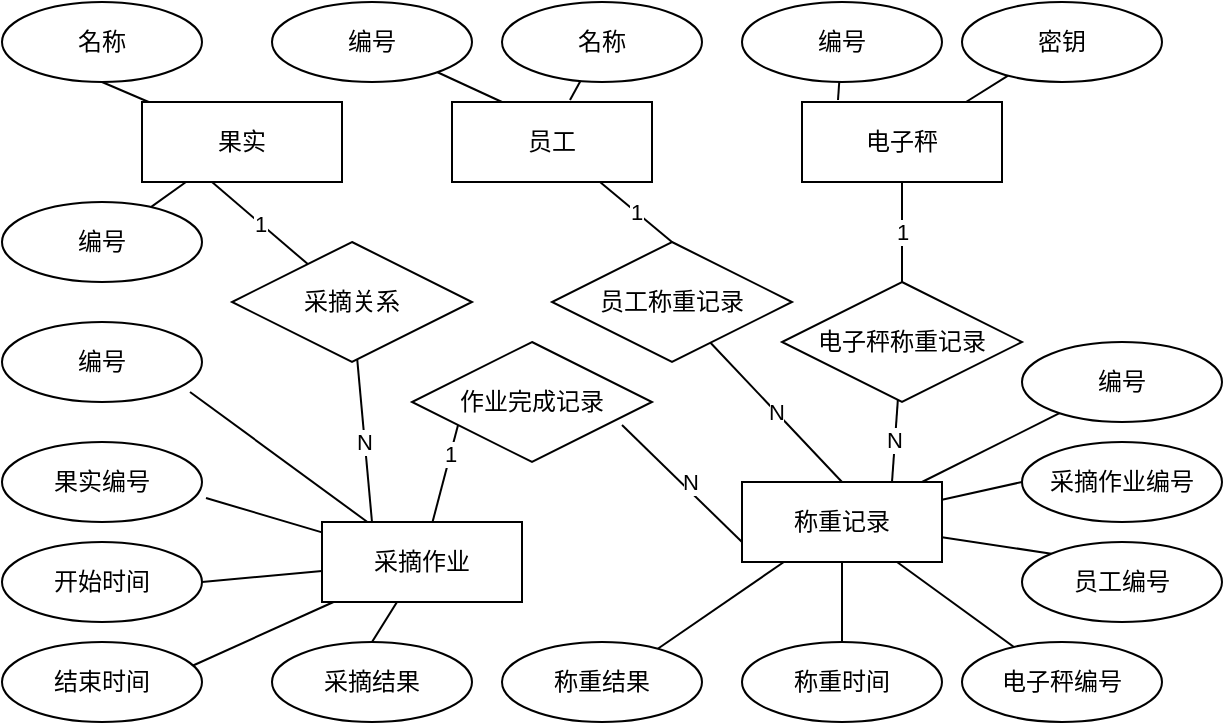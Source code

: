 <mxfile>
    <diagram id="hqitrBEsFxFD-rjdB9nJ" name="Page-1">
        <mxGraphModel dx="1094" dy="593" grid="1" gridSize="10" guides="1" tooltips="1" connect="1" arrows="1" fold="1" page="1" pageScale="1" pageWidth="850" pageHeight="1100" math="0" shadow="0">
            <root>
                <mxCell id="0"/>
                <mxCell id="1" parent="0"/>
                <mxCell id="13" style="edgeStyle=none;html=1;strokeColor=default;endArrow=none;endFill=0;" parent="1" source="4" target="11" edge="1">
                    <mxGeometry relative="1" as="geometry"/>
                </mxCell>
                <mxCell id="14" style="edgeStyle=none;html=1;entryX=0.5;entryY=1;entryDx=0;entryDy=0;strokeColor=default;endArrow=none;endFill=0;" parent="1" source="4" target="12" edge="1">
                    <mxGeometry relative="1" as="geometry">
                        <Array as="points"/>
                    </mxGeometry>
                </mxCell>
                <mxCell id="4" value="果实" style="whiteSpace=wrap;html=1;align=center;" parent="1" vertex="1">
                    <mxGeometry x="160" y="190" width="100" height="40" as="geometry"/>
                </mxCell>
                <mxCell id="72" style="edgeStyle=none;html=1;entryX=0;entryY=0;entryDx=0;entryDy=0;strokeColor=default;endArrow=none;endFill=0;" parent="1" source="5" target="39" edge="1">
                    <mxGeometry relative="1" as="geometry"/>
                </mxCell>
                <mxCell id="74" value="1" style="edgeLabel;html=1;align=center;verticalAlign=middle;resizable=0;points=[];" parent="72" vertex="1" connectable="0">
                    <mxGeometry x="-0.087" y="1" relative="1" as="geometry">
                        <mxPoint as="offset"/>
                    </mxGeometry>
                </mxCell>
                <mxCell id="97" style="edgeStyle=none;html=1;entryX=0.94;entryY=0.875;entryDx=0;entryDy=0;entryPerimeter=0;endArrow=none;endFill=0;" parent="1" source="5" target="88" edge="1">
                    <mxGeometry relative="1" as="geometry"/>
                </mxCell>
                <mxCell id="98" style="edgeStyle=none;html=1;entryX=1.02;entryY=0.7;entryDx=0;entryDy=0;entryPerimeter=0;endArrow=none;endFill=0;" parent="1" source="5" target="93" edge="1">
                    <mxGeometry relative="1" as="geometry"/>
                </mxCell>
                <mxCell id="99" style="edgeStyle=none;html=1;entryX=1;entryY=0.5;entryDx=0;entryDy=0;endArrow=none;endFill=0;" parent="1" source="5" target="94" edge="1">
                    <mxGeometry relative="1" as="geometry"/>
                </mxCell>
                <mxCell id="100" style="edgeStyle=none;html=1;entryX=0.95;entryY=0.3;entryDx=0;entryDy=0;entryPerimeter=0;endArrow=none;endFill=0;" parent="1" source="5" target="95" edge="1">
                    <mxGeometry relative="1" as="geometry"/>
                </mxCell>
                <mxCell id="101" style="edgeStyle=none;html=1;entryX=0.5;entryY=0;entryDx=0;entryDy=0;endArrow=none;endFill=0;" parent="1" source="5" target="96" edge="1">
                    <mxGeometry relative="1" as="geometry"/>
                </mxCell>
                <mxCell id="5" value="采摘作业" style="whiteSpace=wrap;html=1;align=center;" parent="1" vertex="1">
                    <mxGeometry x="250" y="400" width="100" height="40" as="geometry"/>
                </mxCell>
                <mxCell id="60" value="1" style="edgeStyle=none;html=1;entryX=0.35;entryY=1;entryDx=0;entryDy=0;entryPerimeter=0;strokeColor=default;endArrow=none;endFill=0;" parent="1" source="6" target="4" edge="1">
                    <mxGeometry relative="1" as="geometry"/>
                </mxCell>
                <mxCell id="61" value="N" style="edgeStyle=none;html=1;entryX=0.25;entryY=0;entryDx=0;entryDy=0;strokeColor=default;endArrow=none;endFill=0;" parent="1" source="6" target="5" edge="1">
                    <mxGeometry relative="1" as="geometry"/>
                </mxCell>
                <mxCell id="6" value="采摘关系" style="shape=rhombus;perimeter=rhombusPerimeter;whiteSpace=wrap;html=1;align=center;" parent="1" vertex="1">
                    <mxGeometry x="205" y="260" width="120" height="60" as="geometry"/>
                </mxCell>
                <mxCell id="15" style="edgeStyle=none;html=1;strokeColor=none;endArrow=none;endFill=0;" parent="1" edge="1">
                    <mxGeometry relative="1" as="geometry">
                        <mxPoint x="250" y="370" as="targetPoint"/>
                        <mxPoint x="190" y="362" as="sourcePoint"/>
                    </mxGeometry>
                </mxCell>
                <mxCell id="11" value="编号" style="ellipse;whiteSpace=wrap;html=1;align=center;" parent="1" vertex="1">
                    <mxGeometry x="90" y="240" width="100" height="40" as="geometry"/>
                </mxCell>
                <mxCell id="12" value="名称" style="ellipse;whiteSpace=wrap;html=1;align=center;" parent="1" vertex="1">
                    <mxGeometry x="90" y="140" width="100" height="40" as="geometry"/>
                </mxCell>
                <mxCell id="68" value="1" style="edgeStyle=none;html=1;strokeColor=default;endArrow=none;endFill=0;" parent="1" source="19" target="22" edge="1">
                    <mxGeometry relative="1" as="geometry"/>
                </mxCell>
                <mxCell id="19" value="电子秤" style="whiteSpace=wrap;html=1;align=center;" parent="1" vertex="1">
                    <mxGeometry x="490" y="190" width="100" height="40" as="geometry"/>
                </mxCell>
                <mxCell id="66" value="1" style="edgeStyle=none;html=1;entryX=0.5;entryY=0;entryDx=0;entryDy=0;strokeColor=default;endArrow=none;endFill=0;" parent="1" source="20" target="23" edge="1">
                    <mxGeometry relative="1" as="geometry"/>
                </mxCell>
                <mxCell id="20" value="员工" style="whiteSpace=wrap;html=1;align=center;" parent="1" vertex="1">
                    <mxGeometry x="315" y="190" width="100" height="40" as="geometry"/>
                </mxCell>
                <mxCell id="105" style="edgeStyle=none;html=1;endArrow=none;endFill=0;" parent="1" source="21" target="92" edge="1">
                    <mxGeometry relative="1" as="geometry"/>
                </mxCell>
                <mxCell id="106" style="edgeStyle=none;html=1;entryX=0;entryY=0.5;entryDx=0;entryDy=0;endArrow=none;endFill=0;" parent="1" source="21" target="89" edge="1">
                    <mxGeometry relative="1" as="geometry"/>
                </mxCell>
                <mxCell id="107" style="edgeStyle=none;html=1;entryX=0;entryY=0;entryDx=0;entryDy=0;endArrow=none;endFill=0;" parent="1" source="21" target="91" edge="1">
                    <mxGeometry relative="1" as="geometry"/>
                </mxCell>
                <mxCell id="108" style="edgeStyle=none;html=1;entryX=0.28;entryY=0.1;entryDx=0;entryDy=0;entryPerimeter=0;endArrow=none;endFill=0;" parent="1" source="21" target="102" edge="1">
                    <mxGeometry relative="1" as="geometry"/>
                </mxCell>
                <mxCell id="109" style="edgeStyle=none;html=1;entryX=0.5;entryY=0;entryDx=0;entryDy=0;endArrow=none;endFill=0;" parent="1" source="21" target="103" edge="1">
                    <mxGeometry relative="1" as="geometry"/>
                </mxCell>
                <mxCell id="110" style="edgeStyle=none;html=1;entryX=0.77;entryY=0.1;entryDx=0;entryDy=0;entryPerimeter=0;endArrow=none;endFill=0;" parent="1" source="21" target="104" edge="1">
                    <mxGeometry relative="1" as="geometry"/>
                </mxCell>
                <mxCell id="21" value="称重记录" style="whiteSpace=wrap;html=1;align=center;" parent="1" vertex="1">
                    <mxGeometry x="460" y="380" width="100" height="40" as="geometry"/>
                </mxCell>
                <mxCell id="69" style="edgeStyle=none;html=1;entryX=0.75;entryY=0;entryDx=0;entryDy=0;strokeColor=default;endArrow=none;endFill=0;" parent="1" source="22" target="21" edge="1">
                    <mxGeometry relative="1" as="geometry"/>
                </mxCell>
                <mxCell id="71" value="N" style="edgeLabel;html=1;align=center;verticalAlign=middle;resizable=0;points=[];" parent="69" vertex="1" connectable="0">
                    <mxGeometry x="-0.046" y="-1" relative="1" as="geometry">
                        <mxPoint as="offset"/>
                    </mxGeometry>
                </mxCell>
                <mxCell id="22" value="电子秤称重记录" style="shape=rhombus;perimeter=rhombusPerimeter;whiteSpace=wrap;html=1;align=center;" parent="1" vertex="1">
                    <mxGeometry x="480" y="280" width="120" height="60" as="geometry"/>
                </mxCell>
                <mxCell id="67" value="N" style="edgeStyle=none;html=1;entryX=0.5;entryY=0;entryDx=0;entryDy=0;strokeColor=default;endArrow=none;endFill=0;" parent="1" source="23" target="21" edge="1">
                    <mxGeometry relative="1" as="geometry"/>
                </mxCell>
                <mxCell id="23" value="员工称重记录" style="shape=rhombus;perimeter=rhombusPerimeter;whiteSpace=wrap;html=1;align=center;" parent="1" vertex="1">
                    <mxGeometry x="365" y="260" width="120" height="60" as="geometry"/>
                </mxCell>
                <mxCell id="73" style="edgeStyle=none;html=1;entryX=0;entryY=0.75;entryDx=0;entryDy=0;strokeColor=default;endArrow=none;endFill=0;exitX=0.875;exitY=0.692;exitDx=0;exitDy=0;exitPerimeter=0;" parent="1" source="39" target="21" edge="1">
                    <mxGeometry relative="1" as="geometry"/>
                </mxCell>
                <mxCell id="75" value="N" style="edgeLabel;html=1;align=center;verticalAlign=middle;resizable=0;points=[];" parent="73" vertex="1" connectable="0">
                    <mxGeometry x="0.049" y="3" relative="1" as="geometry">
                        <mxPoint as="offset"/>
                    </mxGeometry>
                </mxCell>
                <mxCell id="39" value="作业完成记录" style="shape=rhombus;perimeter=rhombusPerimeter;whiteSpace=wrap;html=1;align=center;" parent="1" vertex="1">
                    <mxGeometry x="295" y="310" width="120" height="60" as="geometry"/>
                </mxCell>
                <mxCell id="78" style="edgeStyle=none;html=1;entryX=0.25;entryY=0;entryDx=0;entryDy=0;endArrow=none;endFill=0;" parent="1" source="76" target="20" edge="1">
                    <mxGeometry relative="1" as="geometry"/>
                </mxCell>
                <mxCell id="76" value="编号" style="ellipse;whiteSpace=wrap;html=1;align=center;" parent="1" vertex="1">
                    <mxGeometry x="225" y="140" width="100" height="40" as="geometry"/>
                </mxCell>
                <mxCell id="79" style="edgeStyle=none;html=1;entryX=0.59;entryY=-0.025;entryDx=0;entryDy=0;entryPerimeter=0;endArrow=none;endFill=0;" parent="1" source="77" target="20" edge="1">
                    <mxGeometry relative="1" as="geometry"/>
                </mxCell>
                <mxCell id="77" value="名称" style="ellipse;whiteSpace=wrap;html=1;align=center;" parent="1" vertex="1">
                    <mxGeometry x="340" y="140" width="100" height="40" as="geometry"/>
                </mxCell>
                <mxCell id="86" style="edgeStyle=none;html=1;entryX=0.18;entryY=-0.025;entryDx=0;entryDy=0;entryPerimeter=0;endArrow=none;endFill=0;" parent="1" source="84" target="19" edge="1">
                    <mxGeometry relative="1" as="geometry"/>
                </mxCell>
                <mxCell id="84" value="编号" style="ellipse;whiteSpace=wrap;html=1;align=center;" parent="1" vertex="1">
                    <mxGeometry x="460" y="140" width="100" height="40" as="geometry"/>
                </mxCell>
                <mxCell id="87" style="edgeStyle=none;html=1;endArrow=none;endFill=0;" parent="1" source="85" target="19" edge="1">
                    <mxGeometry relative="1" as="geometry"/>
                </mxCell>
                <mxCell id="85" value="密钥" style="ellipse;whiteSpace=wrap;html=1;align=center;" parent="1" vertex="1">
                    <mxGeometry x="570" y="140" width="100" height="40" as="geometry"/>
                </mxCell>
                <mxCell id="88" value="编号" style="ellipse;whiteSpace=wrap;html=1;align=center;" parent="1" vertex="1">
                    <mxGeometry x="90" y="300" width="100" height="40" as="geometry"/>
                </mxCell>
                <mxCell id="89" value="采摘作业编号" style="ellipse;whiteSpace=wrap;html=1;align=center;" parent="1" vertex="1">
                    <mxGeometry x="600" y="360" width="100" height="40" as="geometry"/>
                </mxCell>
                <mxCell id="91" value="员工编号" style="ellipse;whiteSpace=wrap;html=1;align=center;" parent="1" vertex="1">
                    <mxGeometry x="600" y="410" width="100" height="40" as="geometry"/>
                </mxCell>
                <mxCell id="92" value="编号" style="ellipse;whiteSpace=wrap;html=1;align=center;" parent="1" vertex="1">
                    <mxGeometry x="600" y="310" width="100" height="40" as="geometry"/>
                </mxCell>
                <mxCell id="93" value="果实编号" style="ellipse;whiteSpace=wrap;html=1;align=center;" parent="1" vertex="1">
                    <mxGeometry x="90" y="360" width="100" height="40" as="geometry"/>
                </mxCell>
                <mxCell id="94" value="开始时间&lt;span style=&quot;color: rgba(0, 0, 0, 0); font-family: monospace; font-size: 0px; text-align: start;&quot;&gt;%3CmxGraphModel%3E%3Croot%3E%3CmxCell%20id%3D%220%22%2F%3E%3CmxCell%20id%3D%221%22%20parent%3D%220%22%2F%3E%3CmxCell%20id%3D%222%22%20value%3D%22%E7%BC%96%E5%8F%B7%22%20style%3D%22ellipse%3BwhiteSpace%3Dwrap%3Bhtml%3D1%3Balign%3Dcenter%3B%22%20vertex%3D%221%22%20parent%3D%221%22%3E%3CmxGeometry%20x%3D%2260%22%20y%3D%22330%22%20width%3D%22100%22%20height%3D%2240%22%20as%3D%22geometry%22%2F%3E%3C%2FmxCell%3E%3C%2Froot%3E%3C%2FmxGraphModel%3E&lt;/span&gt;" style="ellipse;whiteSpace=wrap;html=1;align=center;" parent="1" vertex="1">
                    <mxGeometry x="90" y="410" width="100" height="40" as="geometry"/>
                </mxCell>
                <mxCell id="95" value="结束时间" style="ellipse;whiteSpace=wrap;html=1;align=center;" parent="1" vertex="1">
                    <mxGeometry x="90" y="460" width="100" height="40" as="geometry"/>
                </mxCell>
                <mxCell id="96" value="采摘结果" style="ellipse;whiteSpace=wrap;html=1;align=center;" parent="1" vertex="1">
                    <mxGeometry x="225" y="460" width="100" height="40" as="geometry"/>
                </mxCell>
                <mxCell id="102" value="电子秤编号" style="ellipse;whiteSpace=wrap;html=1;align=center;" parent="1" vertex="1">
                    <mxGeometry x="570" y="460" width="100" height="40" as="geometry"/>
                </mxCell>
                <mxCell id="103" value="称重时间&lt;span style=&quot;color: rgba(0, 0, 0, 0); font-family: monospace; font-size: 0px; text-align: start;&quot;&gt;%3CmxGraphModel%3E%3Croot%3E%3CmxCell%20id%3D%220%22%2F%3E%3CmxCell%20id%3D%221%22%20parent%3D%220%22%2F%3E%3CmxCell%20id%3D%222%22%20value%3D%22%E7%BC%96%E5%8F%B7%22%20style%3D%22ellipse%3BwhiteSpace%3Dwrap%3Bhtml%3D1%3Balign%3Dcenter%3B%22%20vertex%3D%221%22%20parent%3D%221%22%3E%3CmxGeometry%20x%3D%22730%22%20y%3D%22330%22%20width%3D%22100%22%20height%3D%2240%22%20as%3D%22geometry%22%2F%3E%3C%2FmxCell%3E%3C%2Froot%3E%3C%2FmxGraphModel%3E&lt;/span&gt;" style="ellipse;whiteSpace=wrap;html=1;align=center;" parent="1" vertex="1">
                    <mxGeometry x="460" y="460" width="100" height="40" as="geometry"/>
                </mxCell>
                <mxCell id="104" value="称重结果" style="ellipse;whiteSpace=wrap;html=1;align=center;" parent="1" vertex="1">
                    <mxGeometry x="340" y="460" width="100" height="40" as="geometry"/>
                </mxCell>
            </root>
        </mxGraphModel>
    </diagram>
</mxfile>